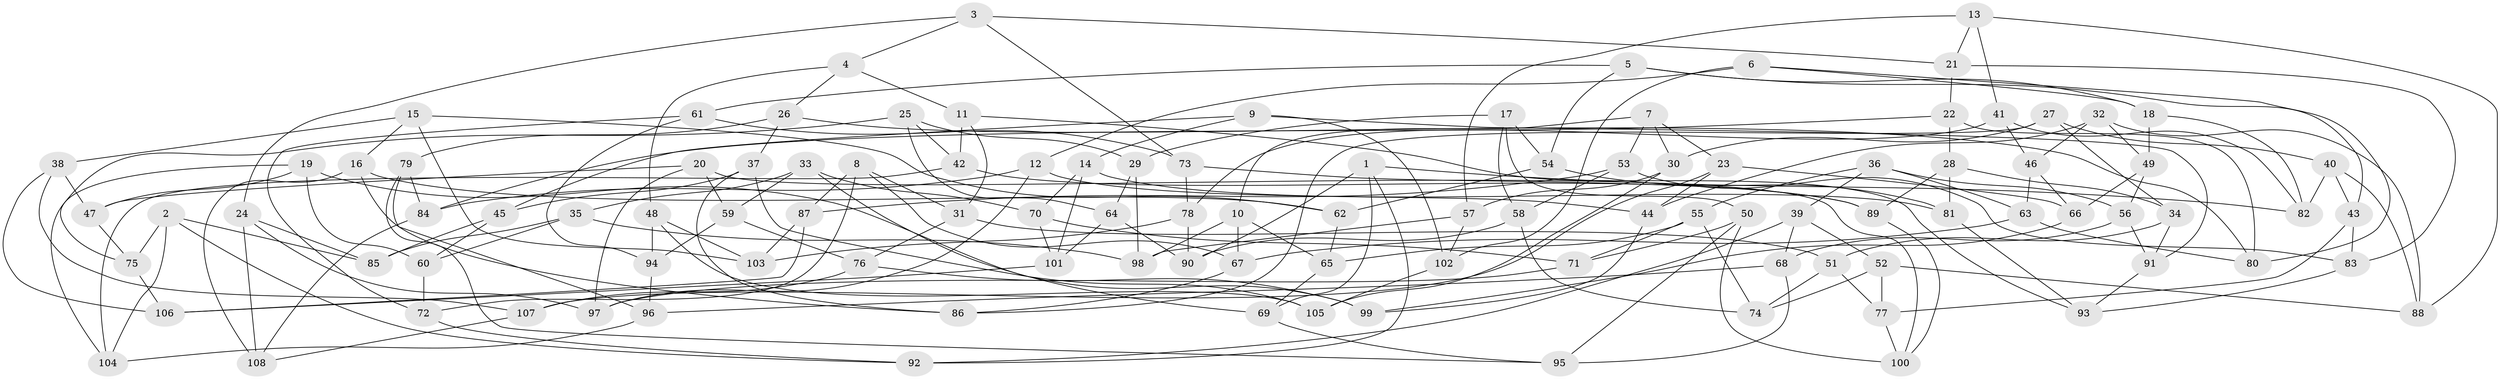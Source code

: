 // Generated by graph-tools (version 1.1) at 2025/26/03/09/25 03:26:50]
// undirected, 108 vertices, 216 edges
graph export_dot {
graph [start="1"]
  node [color=gray90,style=filled];
  1;
  2;
  3;
  4;
  5;
  6;
  7;
  8;
  9;
  10;
  11;
  12;
  13;
  14;
  15;
  16;
  17;
  18;
  19;
  20;
  21;
  22;
  23;
  24;
  25;
  26;
  27;
  28;
  29;
  30;
  31;
  32;
  33;
  34;
  35;
  36;
  37;
  38;
  39;
  40;
  41;
  42;
  43;
  44;
  45;
  46;
  47;
  48;
  49;
  50;
  51;
  52;
  53;
  54;
  55;
  56;
  57;
  58;
  59;
  60;
  61;
  62;
  63;
  64;
  65;
  66;
  67;
  68;
  69;
  70;
  71;
  72;
  73;
  74;
  75;
  76;
  77;
  78;
  79;
  80;
  81;
  82;
  83;
  84;
  85;
  86;
  87;
  88;
  89;
  90;
  91;
  92;
  93;
  94;
  95;
  96;
  97;
  98;
  99;
  100;
  101;
  102;
  103;
  104;
  105;
  106;
  107;
  108;
  1 -- 69;
  1 -- 92;
  1 -- 82;
  1 -- 90;
  2 -- 104;
  2 -- 75;
  2 -- 85;
  2 -- 92;
  3 -- 73;
  3 -- 4;
  3 -- 21;
  3 -- 24;
  4 -- 11;
  4 -- 26;
  4 -- 48;
  5 -- 43;
  5 -- 61;
  5 -- 18;
  5 -- 54;
  6 -- 80;
  6 -- 102;
  6 -- 18;
  6 -- 12;
  7 -- 53;
  7 -- 10;
  7 -- 30;
  7 -- 23;
  8 -- 72;
  8 -- 31;
  8 -- 67;
  8 -- 87;
  9 -- 102;
  9 -- 45;
  9 -- 91;
  9 -- 14;
  10 -- 67;
  10 -- 98;
  10 -- 65;
  11 -- 42;
  11 -- 31;
  11 -- 93;
  12 -- 97;
  12 -- 44;
  12 -- 84;
  13 -- 57;
  13 -- 21;
  13 -- 41;
  13 -- 88;
  14 -- 101;
  14 -- 70;
  14 -- 81;
  15 -- 62;
  15 -- 103;
  15 -- 16;
  15 -- 38;
  16 -- 108;
  16 -- 62;
  16 -- 86;
  17 -- 58;
  17 -- 50;
  17 -- 54;
  17 -- 29;
  18 -- 82;
  18 -- 49;
  19 -- 60;
  19 -- 47;
  19 -- 99;
  19 -- 104;
  20 -- 100;
  20 -- 97;
  20 -- 59;
  20 -- 47;
  21 -- 83;
  21 -- 22;
  22 -- 80;
  22 -- 28;
  22 -- 84;
  23 -- 66;
  23 -- 107;
  23 -- 44;
  24 -- 97;
  24 -- 108;
  24 -- 85;
  25 -- 42;
  25 -- 75;
  25 -- 64;
  25 -- 29;
  26 -- 80;
  26 -- 37;
  26 -- 79;
  27 -- 40;
  27 -- 86;
  27 -- 30;
  27 -- 34;
  28 -- 34;
  28 -- 89;
  28 -- 81;
  29 -- 98;
  29 -- 64;
  30 -- 57;
  30 -- 105;
  31 -- 51;
  31 -- 76;
  32 -- 44;
  32 -- 49;
  32 -- 46;
  32 -- 88;
  33 -- 70;
  33 -- 69;
  33 -- 35;
  33 -- 59;
  34 -- 91;
  34 -- 51;
  35 -- 85;
  35 -- 98;
  35 -- 60;
  36 -- 63;
  36 -- 55;
  36 -- 56;
  36 -- 39;
  37 -- 105;
  37 -- 45;
  37 -- 86;
  38 -- 106;
  38 -- 107;
  38 -- 47;
  39 -- 92;
  39 -- 52;
  39 -- 68;
  40 -- 43;
  40 -- 88;
  40 -- 82;
  41 -- 82;
  41 -- 78;
  41 -- 46;
  42 -- 89;
  42 -- 104;
  43 -- 77;
  43 -- 83;
  44 -- 99;
  45 -- 85;
  45 -- 60;
  46 -- 63;
  46 -- 66;
  47 -- 75;
  48 -- 105;
  48 -- 94;
  48 -- 103;
  49 -- 66;
  49 -- 56;
  50 -- 95;
  50 -- 71;
  50 -- 100;
  51 -- 77;
  51 -- 74;
  52 -- 74;
  52 -- 88;
  52 -- 77;
  53 -- 83;
  53 -- 58;
  53 -- 87;
  54 -- 81;
  54 -- 62;
  55 -- 65;
  55 -- 71;
  55 -- 74;
  56 -- 91;
  56 -- 68;
  57 -- 98;
  57 -- 102;
  58 -- 74;
  58 -- 90;
  59 -- 94;
  59 -- 76;
  60 -- 72;
  61 -- 72;
  61 -- 94;
  61 -- 73;
  62 -- 65;
  63 -- 80;
  63 -- 67;
  64 -- 101;
  64 -- 90;
  65 -- 69;
  66 -- 99;
  67 -- 86;
  68 -- 95;
  68 -- 96;
  69 -- 95;
  70 -- 71;
  70 -- 101;
  71 -- 97;
  72 -- 92;
  73 -- 78;
  73 -- 89;
  75 -- 106;
  76 -- 107;
  76 -- 99;
  77 -- 100;
  78 -- 90;
  78 -- 103;
  79 -- 96;
  79 -- 84;
  79 -- 95;
  81 -- 93;
  83 -- 93;
  84 -- 108;
  87 -- 103;
  87 -- 106;
  89 -- 100;
  91 -- 93;
  94 -- 96;
  96 -- 104;
  101 -- 106;
  102 -- 105;
  107 -- 108;
}

